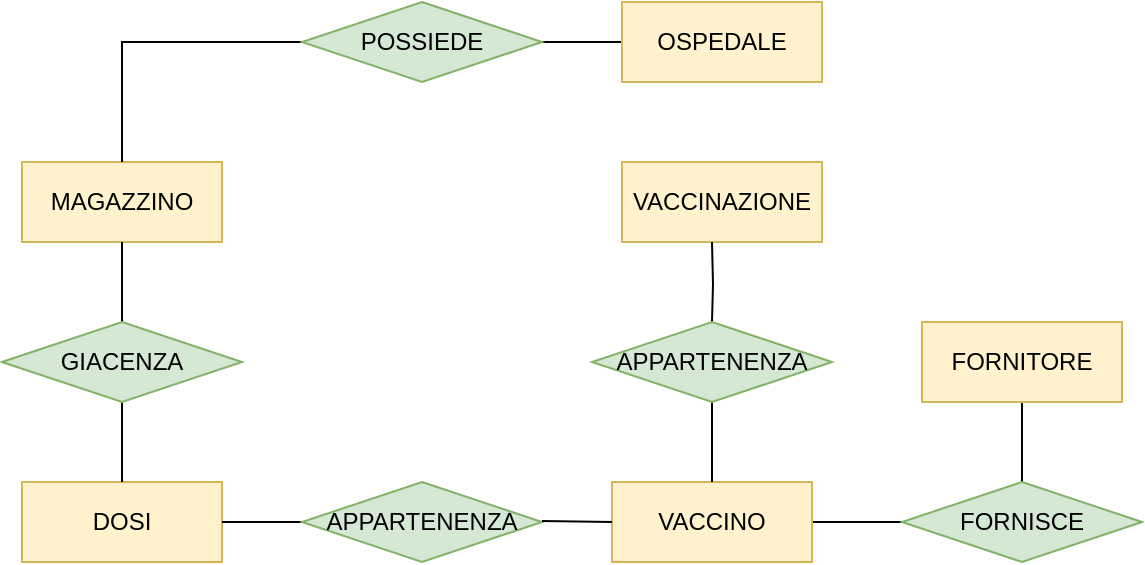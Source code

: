 <mxfile version="14.7.3" type="device"><diagram id="if3lKTELgGL6XfIGyFKR" name="Page-1"><mxGraphModel dx="1038" dy="529" grid="1" gridSize="10" guides="1" tooltips="1" connect="1" arrows="1" fold="1" page="1" pageScale="1" pageWidth="827" pageHeight="1169" math="0" shadow="0"><root><mxCell id="0"/><mxCell id="1" parent="0"/><mxCell id="YJDAgh-N6_wqhzz-RkUu-49" value="" style="edgeStyle=orthogonalEdgeStyle;rounded=0;orthogonalLoop=1;jettySize=auto;html=1;endArrow=none;endFill=0;" parent="1" source="YJDAgh-N6_wqhzz-RkUu-2" target="YJDAgh-N6_wqhzz-RkUu-47" edge="1"><mxGeometry relative="1" as="geometry"/></mxCell><mxCell id="YJDAgh-N6_wqhzz-RkUu-2" value="&lt;font style=&quot;font-size: 12px&quot;&gt;OSPEDALE&lt;/font&gt;" style="whiteSpace=wrap;html=1;align=center;fontSize=9;fillColor=#fff2cc;strokeColor=#d6b656;" parent="1" vertex="1"><mxGeometry x="350" y="390" width="100" height="40" as="geometry"/></mxCell><mxCell id="YJDAgh-N6_wqhzz-RkUu-12" value="VACCINAZIONE" style="whiteSpace=wrap;html=1;align=center;fillColor=#fff2cc;strokeColor=#d6b656;" parent="1" vertex="1"><mxGeometry x="350" y="470" width="100" height="40" as="geometry"/></mxCell><mxCell id="YJDAgh-N6_wqhzz-RkUu-20" style="edgeStyle=orthogonalEdgeStyle;rounded=0;orthogonalLoop=1;jettySize=auto;html=1;exitX=0.5;exitY=1;exitDx=0;exitDy=0;entryX=0.5;entryY=0;entryDx=0;entryDy=0;endArrow=none;endFill=0;" parent="1" target="YJDAgh-N6_wqhzz-RkUu-28" edge="1"><mxGeometry relative="1" as="geometry"><mxPoint x="395" y="510" as="sourcePoint"/></mxGeometry></mxCell><mxCell id="YJDAgh-N6_wqhzz-RkUu-21" value="" style="edgeStyle=orthogonalEdgeStyle;rounded=0;orthogonalLoop=1;jettySize=auto;html=1;endArrow=none;endFill=0;" parent="1" source="YJDAgh-N6_wqhzz-RkUu-22" target="YJDAgh-N6_wqhzz-RkUu-29" edge="1"><mxGeometry relative="1" as="geometry"/></mxCell><mxCell id="YJDAgh-N6_wqhzz-RkUu-22" value="&lt;font style=&quot;font-size: 12px&quot;&gt;VACCINO&lt;/font&gt;" style="whiteSpace=wrap;html=1;align=center;fontSize=9;fillColor=#fff2cc;strokeColor=#d6b656;" parent="1" vertex="1"><mxGeometry x="345" y="630" width="100" height="40" as="geometry"/></mxCell><mxCell id="YJDAgh-N6_wqhzz-RkUu-23" value="" style="edgeStyle=orthogonalEdgeStyle;rounded=0;orthogonalLoop=1;jettySize=auto;html=1;endArrow=none;endFill=0;" parent="1" source="YJDAgh-N6_wqhzz-RkUu-24" target="YJDAgh-N6_wqhzz-RkUu-29" edge="1"><mxGeometry relative="1" as="geometry"/></mxCell><mxCell id="YJDAgh-N6_wqhzz-RkUu-24" value="&lt;font style=&quot;font-size: 12px&quot;&gt;FORNITORE&lt;/font&gt;" style="whiteSpace=wrap;html=1;align=center;fontSize=9;fillColor=#fff2cc;strokeColor=#d6b656;" parent="1" vertex="1"><mxGeometry x="500" y="550" width="100" height="40" as="geometry"/></mxCell><mxCell id="YJDAgh-N6_wqhzz-RkUu-25" value="&lt;font style=&quot;font-size: 12px&quot;&gt;MAGAZZINO&lt;/font&gt;" style="whiteSpace=wrap;html=1;align=center;fontSize=9;fillColor=#fff2cc;strokeColor=#d6b656;" parent="1" vertex="1"><mxGeometry x="50" y="470" width="100" height="40" as="geometry"/></mxCell><mxCell id="YJDAgh-N6_wqhzz-RkUu-26" value="DOSI" style="whiteSpace=wrap;html=1;align=center;fillColor=#fff2cc;strokeColor=#d6b656;" parent="1" vertex="1"><mxGeometry x="50" y="630" width="100" height="40" as="geometry"/></mxCell><mxCell id="YJDAgh-N6_wqhzz-RkUu-27" value="" style="edgeStyle=orthogonalEdgeStyle;rounded=0;orthogonalLoop=1;jettySize=auto;html=1;endArrow=none;endFill=0;" parent="1" source="YJDAgh-N6_wqhzz-RkUu-28" target="YJDAgh-N6_wqhzz-RkUu-22" edge="1"><mxGeometry relative="1" as="geometry"/></mxCell><mxCell id="YJDAgh-N6_wqhzz-RkUu-28" value="APPARTENENZA" style="shape=rhombus;perimeter=rhombusPerimeter;whiteSpace=wrap;html=1;align=center;fillColor=#d5e8d4;strokeColor=#82b366;" parent="1" vertex="1"><mxGeometry x="335" y="550" width="120" height="40" as="geometry"/></mxCell><mxCell id="YJDAgh-N6_wqhzz-RkUu-29" value="FORNISCE" style="shape=rhombus;perimeter=rhombusPerimeter;whiteSpace=wrap;html=1;align=center;fillColor=#d5e8d4;strokeColor=#82b366;" parent="1" vertex="1"><mxGeometry x="490" y="630" width="120" height="40" as="geometry"/></mxCell><mxCell id="YJDAgh-N6_wqhzz-RkUu-30" value="" style="edgeStyle=orthogonalEdgeStyle;rounded=0;orthogonalLoop=1;jettySize=auto;html=1;endArrow=none;endFill=0;" parent="1" source="YJDAgh-N6_wqhzz-RkUu-32" target="YJDAgh-N6_wqhzz-RkUu-26" edge="1"><mxGeometry relative="1" as="geometry"/></mxCell><mxCell id="YJDAgh-N6_wqhzz-RkUu-32" value="APPARTENENZA" style="shape=rhombus;perimeter=rhombusPerimeter;whiteSpace=wrap;html=1;align=center;fillColor=#d5e8d4;strokeColor=#82b366;" parent="1" vertex="1"><mxGeometry x="190" y="630" width="120" height="40" as="geometry"/></mxCell><mxCell id="YJDAgh-N6_wqhzz-RkUu-33" value="" style="edgeStyle=orthogonalEdgeStyle;rounded=0;orthogonalLoop=1;jettySize=auto;html=1;endArrow=none;endFill=0;" parent="1" source="YJDAgh-N6_wqhzz-RkUu-35" target="YJDAgh-N6_wqhzz-RkUu-25" edge="1"><mxGeometry relative="1" as="geometry"/></mxCell><mxCell id="YJDAgh-N6_wqhzz-RkUu-34" value="" style="edgeStyle=orthogonalEdgeStyle;rounded=0;orthogonalLoop=1;jettySize=auto;html=1;endArrow=none;endFill=0;" parent="1" source="YJDAgh-N6_wqhzz-RkUu-35" target="YJDAgh-N6_wqhzz-RkUu-26" edge="1"><mxGeometry relative="1" as="geometry"/></mxCell><mxCell id="YJDAgh-N6_wqhzz-RkUu-35" value="GIACENZA" style="shape=rhombus;perimeter=rhombusPerimeter;whiteSpace=wrap;html=1;align=center;fillColor=#d5e8d4;strokeColor=#82b366;" parent="1" vertex="1"><mxGeometry x="40" y="550" width="120" height="40" as="geometry"/></mxCell><mxCell id="YJDAgh-N6_wqhzz-RkUu-48" value="" style="edgeStyle=orthogonalEdgeStyle;rounded=0;orthogonalLoop=1;jettySize=auto;html=1;endArrow=none;endFill=0;" parent="1" source="YJDAgh-N6_wqhzz-RkUu-47" target="YJDAgh-N6_wqhzz-RkUu-25" edge="1"><mxGeometry relative="1" as="geometry"><Array as="points"><mxPoint x="100" y="410"/></Array></mxGeometry></mxCell><mxCell id="YJDAgh-N6_wqhzz-RkUu-47" value="POSSIEDE" style="shape=rhombus;perimeter=rhombusPerimeter;whiteSpace=wrap;html=1;align=center;fillColor=#d5e8d4;strokeColor=#82b366;" parent="1" vertex="1"><mxGeometry x="190" y="390" width="120" height="40" as="geometry"/></mxCell><mxCell id="tiBHnijfQ2OILjYWYc_5-1" value="" style="endArrow=none;html=1;entryX=0;entryY=0.5;entryDx=0;entryDy=0;" edge="1" parent="1" target="YJDAgh-N6_wqhzz-RkUu-22"><mxGeometry width="50" height="50" relative="1" as="geometry"><mxPoint x="310" y="649.5" as="sourcePoint"/><mxPoint x="340" y="650" as="targetPoint"/></mxGeometry></mxCell></root></mxGraphModel></diagram></mxfile>